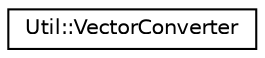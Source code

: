 digraph "Graphical Class Hierarchy"
{
 // LATEX_PDF_SIZE
  edge [fontname="Helvetica",fontsize="10",labelfontname="Helvetica",labelfontsize="10"];
  node [fontname="Helvetica",fontsize="10",shape=record];
  rankdir="LR";
  Node0 [label="Util::VectorConverter",height=0.2,width=0.4,color="black", fillcolor="white", style="filled",URL="$classUtil_1_1VectorConverter.html",tooltip="Converts different vector types into each other."];
}
